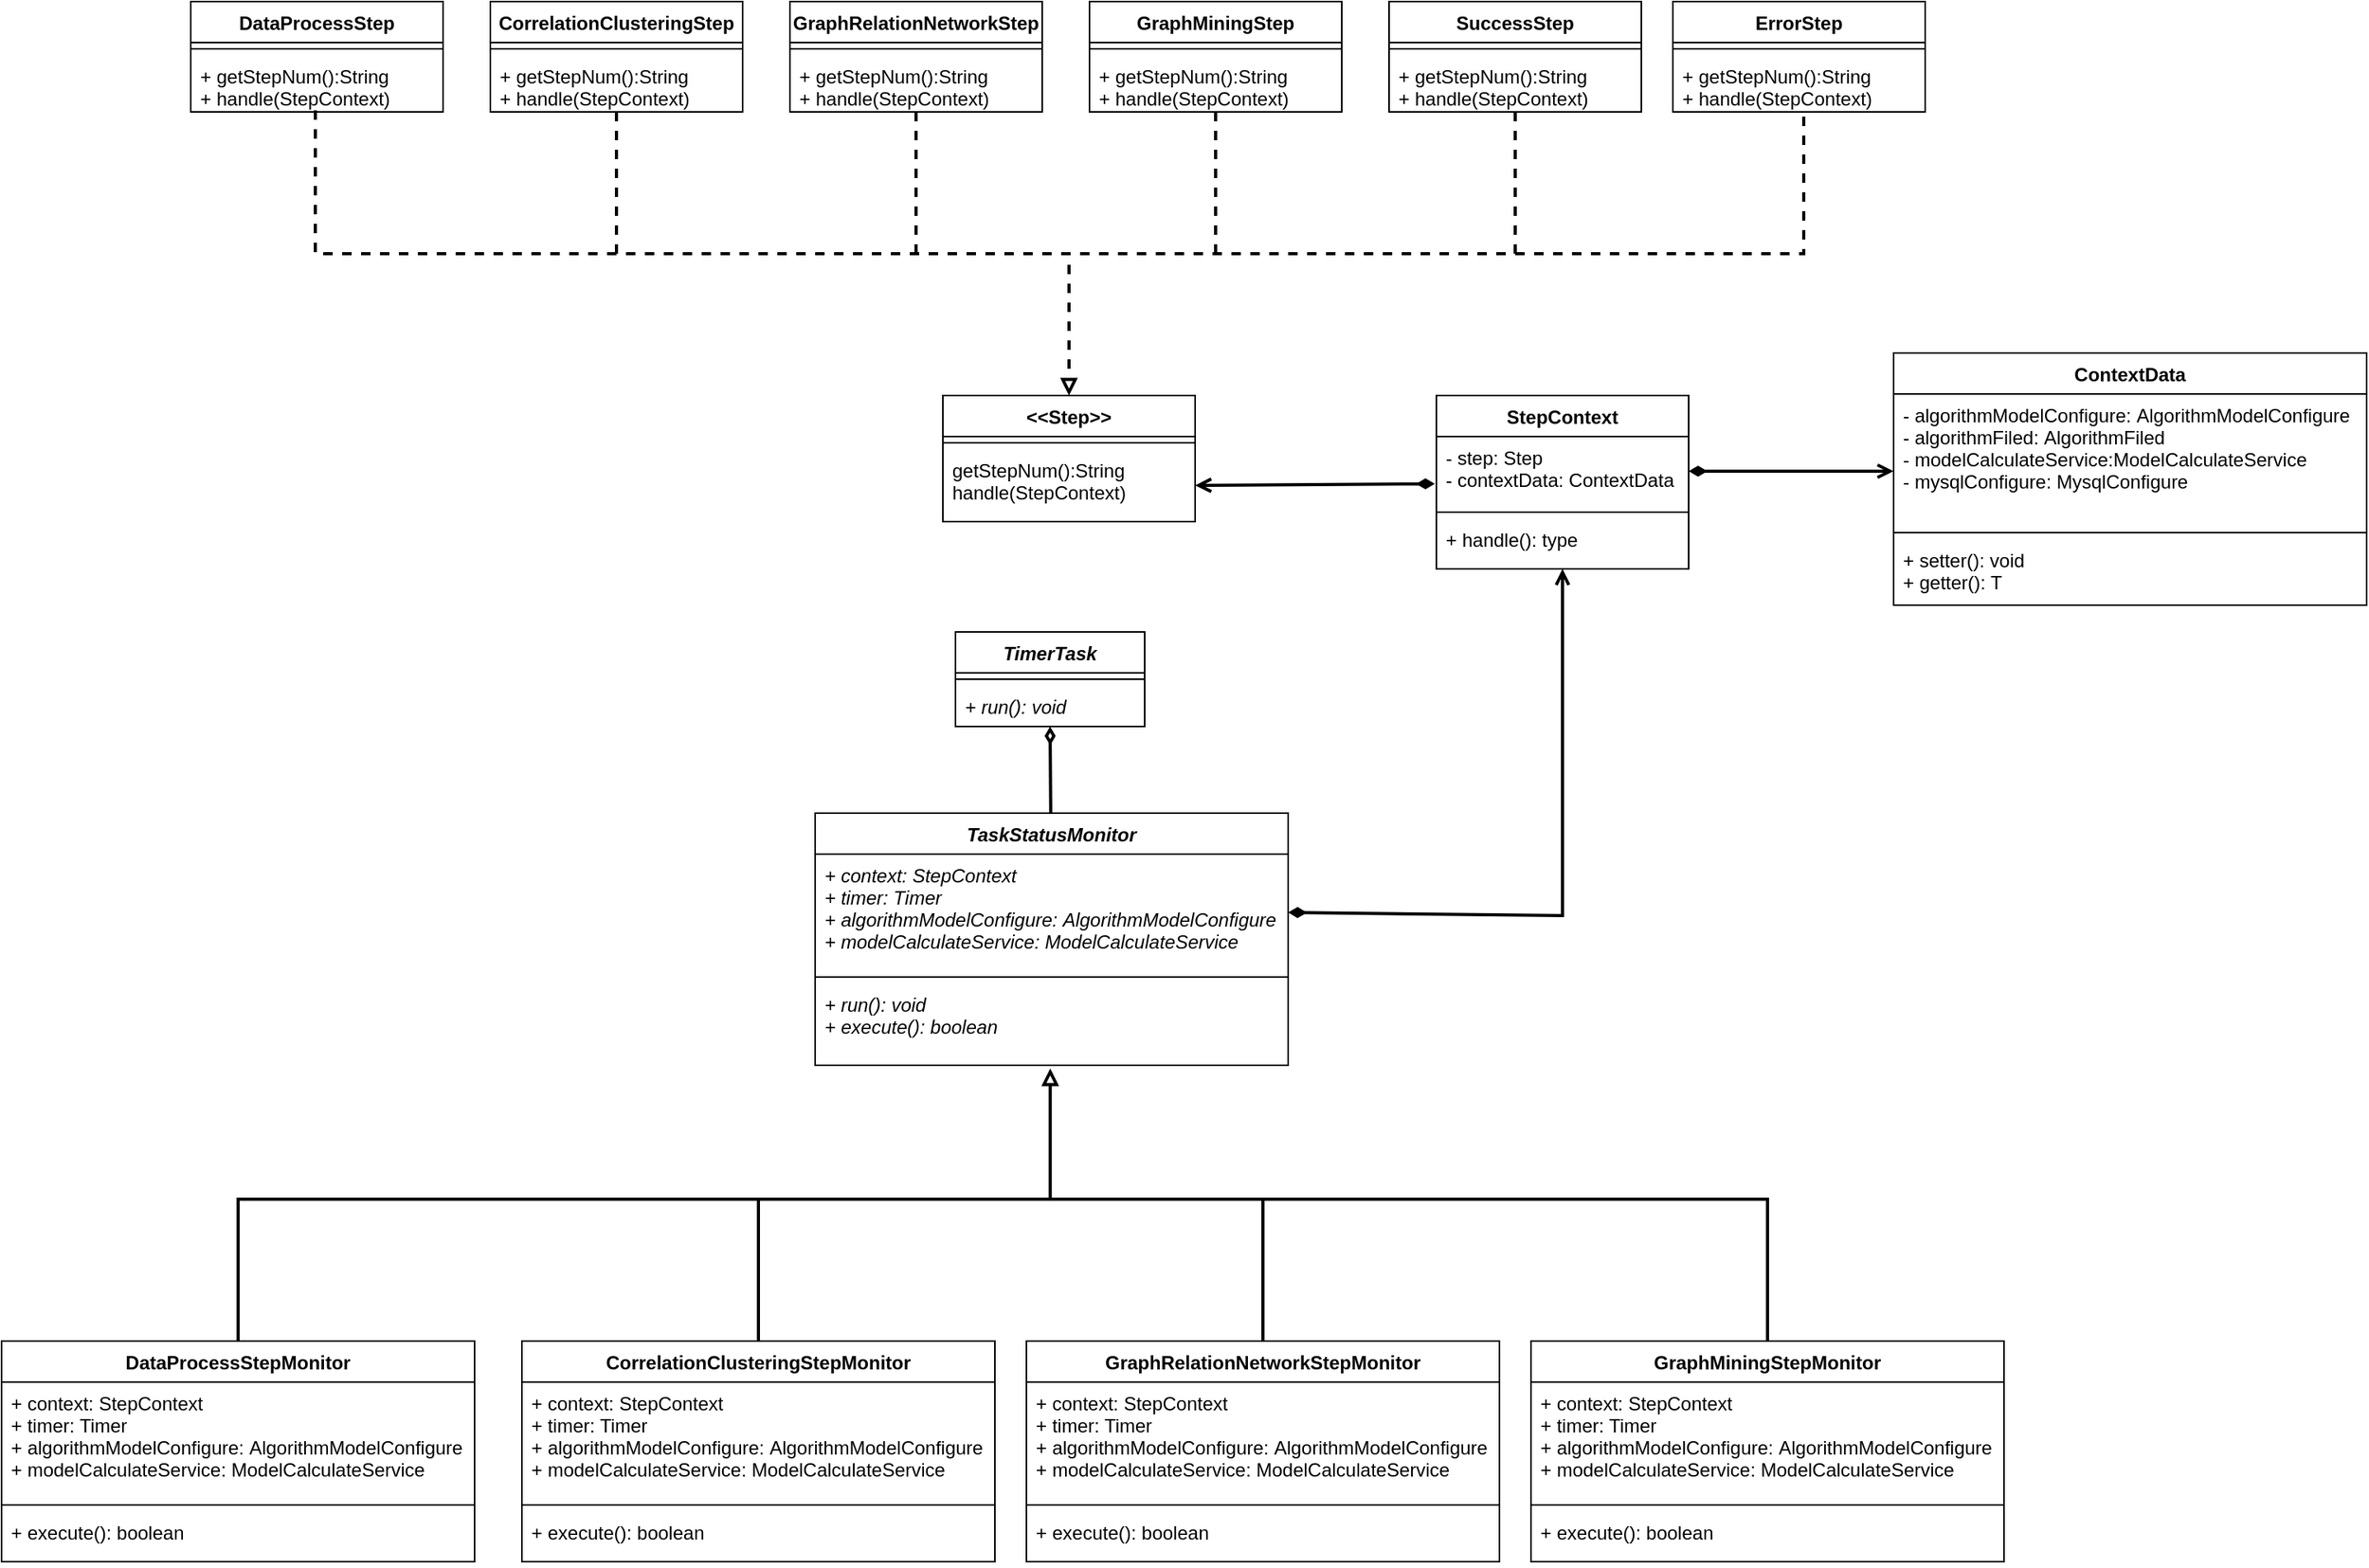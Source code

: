 <mxfile version="12.9.10" type="github">
  <diagram id="ph3XxWBlIqE0YsDg1eXc" name="第 1 页">
    <mxGraphModel dx="1048" dy="645" grid="1" gridSize="10" guides="1" tooltips="1" connect="1" arrows="1" fold="1" page="1" pageScale="1" pageWidth="827" pageHeight="1169" math="0" shadow="0">
      <root>
        <mxCell id="0" />
        <mxCell id="1" parent="0" />
        <mxCell id="kDDkIxfXnOLRXiCmQ7ki-23" style="rounded=0;orthogonalLoop=1;jettySize=auto;html=1;entryX=0.5;entryY=0;entryDx=0;entryDy=0;dashed=1;endArrow=block;endFill=0;strokeWidth=2;exitX=0.494;exitY=0.972;exitDx=0;exitDy=0;exitPerimeter=0;edgeStyle=orthogonalEdgeStyle;" parent="1" source="kDDkIxfXnOLRXiCmQ7ki-12" target="kDDkIxfXnOLRXiCmQ7ki-1" edge="1">
          <mxGeometry relative="1" as="geometry" />
        </mxCell>
        <mxCell id="kDDkIxfXnOLRXiCmQ7ki-33" style="rounded=0;orthogonalLoop=1;jettySize=auto;html=1;entryX=1;entryY=0.5;entryDx=0;entryDy=0;endArrow=open;endFill=0;exitX=-0.006;exitY=0.682;exitDx=0;exitDy=0;startArrow=diamondThin;startFill=1;strokeWidth=2;exitPerimeter=0;" parent="1" source="kDDkIxfXnOLRXiCmQ7ki-30" target="kDDkIxfXnOLRXiCmQ7ki-3" edge="1">
          <mxGeometry relative="1" as="geometry">
            <mxPoint x="1161" y="75" as="sourcePoint" />
            <mxPoint x="640" y="99" as="targetPoint" />
          </mxGeometry>
        </mxCell>
        <mxCell id="kDDkIxfXnOLRXiCmQ7ki-38" style="rounded=0;orthogonalLoop=1;jettySize=auto;html=1;entryX=0;entryY=0.583;entryDx=0;entryDy=0;startArrow=diamondThin;startFill=1;endArrow=open;endFill=0;strokeWidth=2;exitX=1;exitY=0.5;exitDx=0;exitDy=0;entryPerimeter=0;" parent="1" source="kDDkIxfXnOLRXiCmQ7ki-30" target="kDDkIxfXnOLRXiCmQ7ki-35" edge="1">
          <mxGeometry relative="1" as="geometry" />
        </mxCell>
        <mxCell id="Dc1GO12q0lPxtkca-TUX-17" style="edgeStyle=none;rounded=0;orthogonalLoop=1;jettySize=auto;html=1;entryX=0.5;entryY=1;entryDx=0;entryDy=0;startArrow=none;startFill=0;endArrow=diamondThin;endFill=0;strokeWidth=2;" edge="1" parent="1" source="Dc1GO12q0lPxtkca-TUX-13" target="Dc1GO12q0lPxtkca-TUX-1">
          <mxGeometry relative="1" as="geometry" />
        </mxCell>
        <mxCell id="kDDkIxfXnOLRXiCmQ7ki-10" value="DataProcessStep" style="swimlane;fontStyle=1;align=center;verticalAlign=top;childLayout=stackLayout;horizontal=1;startSize=26;horizontalStack=0;resizeParent=1;resizeParentMax=0;resizeLast=0;collapsible=1;marginBottom=0;" parent="1" vertex="1">
          <mxGeometry x="190" y="60" width="160" height="70" as="geometry" />
        </mxCell>
        <mxCell id="kDDkIxfXnOLRXiCmQ7ki-11" value="" style="line;strokeWidth=1;fillColor=none;align=left;verticalAlign=middle;spacingTop=-1;spacingLeft=3;spacingRight=3;rotatable=0;labelPosition=right;points=[];portConstraint=eastwest;" parent="kDDkIxfXnOLRXiCmQ7ki-10" vertex="1">
          <mxGeometry y="26" width="160" height="8" as="geometry" />
        </mxCell>
        <mxCell id="kDDkIxfXnOLRXiCmQ7ki-12" value="+ getStepNum():String&#xa;+ handle(StepContext)" style="text;strokeColor=none;fillColor=none;align=left;verticalAlign=top;spacingLeft=4;spacingRight=4;overflow=hidden;rotatable=0;points=[[0,0.5],[1,0.5]];portConstraint=eastwest;" parent="kDDkIxfXnOLRXiCmQ7ki-10" vertex="1">
          <mxGeometry y="34" width="160" height="36" as="geometry" />
        </mxCell>
        <mxCell id="Dc1GO12q0lPxtkca-TUX-45" style="edgeStyle=orthogonalEdgeStyle;rounded=0;orthogonalLoop=1;jettySize=auto;html=1;dashed=1;startArrow=none;startFill=0;endArrow=none;endFill=0;strokeWidth=2;" edge="1" parent="1" source="kDDkIxfXnOLRXiCmQ7ki-13">
          <mxGeometry relative="1" as="geometry">
            <mxPoint x="460" y="220" as="targetPoint" />
          </mxGeometry>
        </mxCell>
        <mxCell id="kDDkIxfXnOLRXiCmQ7ki-13" value="CorrelationClusteringStep" style="swimlane;fontStyle=1;align=center;verticalAlign=top;childLayout=stackLayout;horizontal=1;startSize=26;horizontalStack=0;resizeParent=1;resizeParentMax=0;resizeLast=0;collapsible=1;marginBottom=0;" parent="1" vertex="1">
          <mxGeometry x="380" y="60" width="160" height="70" as="geometry" />
        </mxCell>
        <mxCell id="kDDkIxfXnOLRXiCmQ7ki-14" value="" style="line;strokeWidth=1;fillColor=none;align=left;verticalAlign=middle;spacingTop=-1;spacingLeft=3;spacingRight=3;rotatable=0;labelPosition=right;points=[];portConstraint=eastwest;" parent="kDDkIxfXnOLRXiCmQ7ki-13" vertex="1">
          <mxGeometry y="26" width="160" height="8" as="geometry" />
        </mxCell>
        <mxCell id="kDDkIxfXnOLRXiCmQ7ki-15" value="+ getStepNum():String&#xa;+ handle(StepContext)" style="text;strokeColor=none;fillColor=none;align=left;verticalAlign=top;spacingLeft=4;spacingRight=4;overflow=hidden;rotatable=0;points=[[0,0.5],[1,0.5]];portConstraint=eastwest;" parent="kDDkIxfXnOLRXiCmQ7ki-13" vertex="1">
          <mxGeometry y="34" width="160" height="36" as="geometry" />
        </mxCell>
        <mxCell id="Dc1GO12q0lPxtkca-TUX-44" style="edgeStyle=orthogonalEdgeStyle;rounded=0;orthogonalLoop=1;jettySize=auto;html=1;startArrow=none;startFill=0;endArrow=none;endFill=0;strokeWidth=2;dashed=1;" edge="1" parent="1" source="kDDkIxfXnOLRXiCmQ7ki-4">
          <mxGeometry relative="1" as="geometry">
            <mxPoint x="650" y="220" as="targetPoint" />
          </mxGeometry>
        </mxCell>
        <mxCell id="kDDkIxfXnOLRXiCmQ7ki-4" value="GraphRelationNetworkStep" style="swimlane;fontStyle=1;align=center;verticalAlign=top;childLayout=stackLayout;horizontal=1;startSize=26;horizontalStack=0;resizeParent=1;resizeParentMax=0;resizeLast=0;collapsible=1;marginBottom=0;" parent="1" vertex="1">
          <mxGeometry x="570" y="60" width="160" height="70" as="geometry" />
        </mxCell>
        <mxCell id="kDDkIxfXnOLRXiCmQ7ki-5" value="" style="line;strokeWidth=1;fillColor=none;align=left;verticalAlign=middle;spacingTop=-1;spacingLeft=3;spacingRight=3;rotatable=0;labelPosition=right;points=[];portConstraint=eastwest;" parent="kDDkIxfXnOLRXiCmQ7ki-4" vertex="1">
          <mxGeometry y="26" width="160" height="8" as="geometry" />
        </mxCell>
        <mxCell id="kDDkIxfXnOLRXiCmQ7ki-6" value="+ getStepNum():String&#xa;+ handle(StepContext)" style="text;strokeColor=none;fillColor=none;align=left;verticalAlign=top;spacingLeft=4;spacingRight=4;overflow=hidden;rotatable=0;points=[[0,0.5],[1,0.5]];portConstraint=eastwest;" parent="kDDkIxfXnOLRXiCmQ7ki-4" vertex="1">
          <mxGeometry y="34" width="160" height="36" as="geometry" />
        </mxCell>
        <mxCell id="Dc1GO12q0lPxtkca-TUX-46" style="edgeStyle=orthogonalEdgeStyle;rounded=0;orthogonalLoop=1;jettySize=auto;html=1;dashed=1;startArrow=none;startFill=0;endArrow=none;endFill=0;strokeWidth=2;" edge="1" parent="1" source="kDDkIxfXnOLRXiCmQ7ki-16">
          <mxGeometry relative="1" as="geometry">
            <mxPoint x="840" y="220" as="targetPoint" />
          </mxGeometry>
        </mxCell>
        <mxCell id="kDDkIxfXnOLRXiCmQ7ki-16" value="GraphMiningStep" style="swimlane;fontStyle=1;align=center;verticalAlign=top;childLayout=stackLayout;horizontal=1;startSize=26;horizontalStack=0;resizeParent=1;resizeParentMax=0;resizeLast=0;collapsible=1;marginBottom=0;" parent="1" vertex="1">
          <mxGeometry x="760" y="60" width="160" height="70" as="geometry" />
        </mxCell>
        <mxCell id="kDDkIxfXnOLRXiCmQ7ki-17" value="" style="line;strokeWidth=1;fillColor=none;align=left;verticalAlign=middle;spacingTop=-1;spacingLeft=3;spacingRight=3;rotatable=0;labelPosition=right;points=[];portConstraint=eastwest;" parent="kDDkIxfXnOLRXiCmQ7ki-16" vertex="1">
          <mxGeometry y="26" width="160" height="8" as="geometry" />
        </mxCell>
        <mxCell id="kDDkIxfXnOLRXiCmQ7ki-18" value="+ getStepNum():String&#xa;+ handle(StepContext)" style="text;strokeColor=none;fillColor=none;align=left;verticalAlign=top;spacingLeft=4;spacingRight=4;overflow=hidden;rotatable=0;points=[[0,0.5],[1,0.5]];portConstraint=eastwest;" parent="kDDkIxfXnOLRXiCmQ7ki-16" vertex="1">
          <mxGeometry y="34" width="160" height="36" as="geometry" />
        </mxCell>
        <mxCell id="Dc1GO12q0lPxtkca-TUX-47" style="edgeStyle=orthogonalEdgeStyle;rounded=0;orthogonalLoop=1;jettySize=auto;html=1;dashed=1;startArrow=none;startFill=0;endArrow=none;endFill=0;strokeWidth=2;" edge="1" parent="1" source="kDDkIxfXnOLRXiCmQ7ki-7">
          <mxGeometry relative="1" as="geometry">
            <mxPoint x="1030" y="220" as="targetPoint" />
          </mxGeometry>
        </mxCell>
        <mxCell id="kDDkIxfXnOLRXiCmQ7ki-7" value="SuccessStep" style="swimlane;fontStyle=1;align=center;verticalAlign=top;childLayout=stackLayout;horizontal=1;startSize=26;horizontalStack=0;resizeParent=1;resizeParentMax=0;resizeLast=0;collapsible=1;marginBottom=0;" parent="1" vertex="1">
          <mxGeometry x="950" y="60" width="160" height="70" as="geometry" />
        </mxCell>
        <mxCell id="kDDkIxfXnOLRXiCmQ7ki-8" value="" style="line;strokeWidth=1;fillColor=none;align=left;verticalAlign=middle;spacingTop=-1;spacingLeft=3;spacingRight=3;rotatable=0;labelPosition=right;points=[];portConstraint=eastwest;" parent="kDDkIxfXnOLRXiCmQ7ki-7" vertex="1">
          <mxGeometry y="26" width="160" height="8" as="geometry" />
        </mxCell>
        <mxCell id="kDDkIxfXnOLRXiCmQ7ki-9" value="+ getStepNum():String&#xa;+ handle(StepContext)" style="text;strokeColor=none;fillColor=none;align=left;verticalAlign=top;spacingLeft=4;spacingRight=4;overflow=hidden;rotatable=0;points=[[0,0.5],[1,0.5]];portConstraint=eastwest;" parent="kDDkIxfXnOLRXiCmQ7ki-7" vertex="1">
          <mxGeometry y="34" width="160" height="36" as="geometry" />
        </mxCell>
        <mxCell id="Dc1GO12q0lPxtkca-TUX-48" style="edgeStyle=orthogonalEdgeStyle;rounded=0;orthogonalLoop=1;jettySize=auto;html=1;dashed=1;startArrow=none;startFill=0;endArrow=none;endFill=0;strokeWidth=2;" edge="1" parent="1">
          <mxGeometry relative="1" as="geometry">
            <mxPoint x="750" y="220" as="targetPoint" />
            <mxPoint x="1213" y="133" as="sourcePoint" />
            <Array as="points">
              <mxPoint x="1213" y="220" />
            </Array>
          </mxGeometry>
        </mxCell>
        <mxCell id="kDDkIxfXnOLRXiCmQ7ki-20" value="ErrorStep" style="swimlane;fontStyle=1;align=center;verticalAlign=top;childLayout=stackLayout;horizontal=1;startSize=26;horizontalStack=0;resizeParent=1;resizeParentMax=0;resizeLast=0;collapsible=1;marginBottom=0;" parent="1" vertex="1">
          <mxGeometry x="1130" y="60" width="160" height="70" as="geometry" />
        </mxCell>
        <mxCell id="kDDkIxfXnOLRXiCmQ7ki-21" value="" style="line;strokeWidth=1;fillColor=none;align=left;verticalAlign=middle;spacingTop=-1;spacingLeft=3;spacingRight=3;rotatable=0;labelPosition=right;points=[];portConstraint=eastwest;" parent="kDDkIxfXnOLRXiCmQ7ki-20" vertex="1">
          <mxGeometry y="26" width="160" height="8" as="geometry" />
        </mxCell>
        <mxCell id="kDDkIxfXnOLRXiCmQ7ki-22" value="+ getStepNum():String&#xa;+ handle(StepContext)" style="text;strokeColor=none;fillColor=none;align=left;verticalAlign=top;spacingLeft=4;spacingRight=4;overflow=hidden;rotatable=0;points=[[0,0.5],[1,0.5]];portConstraint=eastwest;" parent="kDDkIxfXnOLRXiCmQ7ki-20" vertex="1">
          <mxGeometry y="34" width="160" height="36" as="geometry" />
        </mxCell>
        <mxCell id="kDDkIxfXnOLRXiCmQ7ki-1" value="&lt;&lt;Step&gt;&gt;" style="swimlane;fontStyle=1;align=center;verticalAlign=top;childLayout=stackLayout;horizontal=1;startSize=26;horizontalStack=0;resizeParent=1;resizeParentMax=0;resizeLast=0;collapsible=1;marginBottom=0;" parent="1" vertex="1">
          <mxGeometry x="667" y="310" width="160" height="80" as="geometry" />
        </mxCell>
        <mxCell id="kDDkIxfXnOLRXiCmQ7ki-2" value="" style="line;strokeWidth=1;fillColor=none;align=left;verticalAlign=middle;spacingTop=-1;spacingLeft=3;spacingRight=3;rotatable=0;labelPosition=right;points=[];portConstraint=eastwest;" parent="kDDkIxfXnOLRXiCmQ7ki-1" vertex="1">
          <mxGeometry y="26" width="160" height="8" as="geometry" />
        </mxCell>
        <mxCell id="kDDkIxfXnOLRXiCmQ7ki-3" value="getStepNum():String&#xa;handle(StepContext)" style="text;strokeColor=none;fillColor=none;align=left;verticalAlign=top;spacingLeft=4;spacingRight=4;overflow=hidden;rotatable=0;points=[[0,0.5],[1,0.5]];portConstraint=eastwest;" parent="kDDkIxfXnOLRXiCmQ7ki-1" vertex="1">
          <mxGeometry y="34" width="160" height="46" as="geometry" />
        </mxCell>
        <mxCell id="kDDkIxfXnOLRXiCmQ7ki-29" value="StepContext" style="swimlane;fontStyle=1;align=center;verticalAlign=top;childLayout=stackLayout;horizontal=1;startSize=26;horizontalStack=0;resizeParent=1;resizeParentMax=0;resizeLast=0;collapsible=1;marginBottom=0;" parent="1" vertex="1">
          <mxGeometry x="980" y="310" width="160" height="110" as="geometry" />
        </mxCell>
        <mxCell id="kDDkIxfXnOLRXiCmQ7ki-30" value="- step: Step&#xa;- contextData: ContextData" style="text;strokeColor=none;fillColor=none;align=left;verticalAlign=top;spacingLeft=4;spacingRight=4;overflow=hidden;rotatable=0;points=[[0,0.5],[1,0.5]];portConstraint=eastwest;" parent="kDDkIxfXnOLRXiCmQ7ki-29" vertex="1">
          <mxGeometry y="26" width="160" height="44" as="geometry" />
        </mxCell>
        <mxCell id="kDDkIxfXnOLRXiCmQ7ki-31" value="" style="line;strokeWidth=1;fillColor=none;align=left;verticalAlign=middle;spacingTop=-1;spacingLeft=3;spacingRight=3;rotatable=0;labelPosition=right;points=[];portConstraint=eastwest;" parent="kDDkIxfXnOLRXiCmQ7ki-29" vertex="1">
          <mxGeometry y="70" width="160" height="8" as="geometry" />
        </mxCell>
        <mxCell id="kDDkIxfXnOLRXiCmQ7ki-32" value="+ handle(): type" style="text;strokeColor=none;fillColor=none;align=left;verticalAlign=top;spacingLeft=4;spacingRight=4;overflow=hidden;rotatable=0;points=[[0,0.5],[1,0.5]];portConstraint=eastwest;" parent="kDDkIxfXnOLRXiCmQ7ki-29" vertex="1">
          <mxGeometry y="78" width="160" height="32" as="geometry" />
        </mxCell>
        <mxCell id="kDDkIxfXnOLRXiCmQ7ki-34" value="ContextData" style="swimlane;fontStyle=1;align=center;verticalAlign=top;childLayout=stackLayout;horizontal=1;startSize=26;horizontalStack=0;resizeParent=1;resizeParentMax=0;resizeLast=0;collapsible=1;marginBottom=0;" parent="1" vertex="1">
          <mxGeometry x="1270" y="283" width="300" height="160" as="geometry" />
        </mxCell>
        <mxCell id="kDDkIxfXnOLRXiCmQ7ki-35" value="- algorithmModelConfigure: AlgorithmModelConfigure&#xa;- algorithmFiled: AlgorithmFiled&#xa;- modelCalculateService:ModelCalculateService&#xa;- mysqlConfigure: MysqlConfigure" style="text;strokeColor=none;fillColor=none;align=left;verticalAlign=top;spacingLeft=4;spacingRight=4;overflow=hidden;rotatable=0;points=[[0,0.5],[1,0.5]];portConstraint=eastwest;" parent="kDDkIxfXnOLRXiCmQ7ki-34" vertex="1">
          <mxGeometry y="26" width="300" height="84" as="geometry" />
        </mxCell>
        <mxCell id="kDDkIxfXnOLRXiCmQ7ki-36" value="" style="line;strokeWidth=1;fillColor=none;align=left;verticalAlign=middle;spacingTop=-1;spacingLeft=3;spacingRight=3;rotatable=0;labelPosition=right;points=[];portConstraint=eastwest;" parent="kDDkIxfXnOLRXiCmQ7ki-34" vertex="1">
          <mxGeometry y="110" width="300" height="8" as="geometry" />
        </mxCell>
        <mxCell id="kDDkIxfXnOLRXiCmQ7ki-37" value="+ setter(): void&#xa;+ getter(): T" style="text;strokeColor=none;fillColor=none;align=left;verticalAlign=top;spacingLeft=4;spacingRight=4;overflow=hidden;rotatable=0;points=[[0,0.5],[1,0.5]];portConstraint=eastwest;" parent="kDDkIxfXnOLRXiCmQ7ki-34" vertex="1">
          <mxGeometry y="118" width="300" height="42" as="geometry" />
        </mxCell>
        <mxCell id="Dc1GO12q0lPxtkca-TUX-13" value="TaskStatusMonitor" style="swimlane;fontStyle=3;align=center;verticalAlign=top;childLayout=stackLayout;horizontal=1;startSize=26;horizontalStack=0;resizeParent=1;resizeParentMax=0;resizeLast=0;collapsible=1;marginBottom=0;" vertex="1" parent="1">
          <mxGeometry x="586" y="575" width="300" height="160" as="geometry" />
        </mxCell>
        <mxCell id="Dc1GO12q0lPxtkca-TUX-14" value="+ context: StepContext&#xa;+ timer: Timer&#xa;+ algorithmModelConfigure: AlgorithmModelConfigure&#xa;+ modelCalculateService: ModelCalculateService" style="text;strokeColor=none;fillColor=none;align=left;verticalAlign=top;spacingLeft=4;spacingRight=4;overflow=hidden;rotatable=0;points=[[0,0.5],[1,0.5]];portConstraint=eastwest;fontStyle=2" vertex="1" parent="Dc1GO12q0lPxtkca-TUX-13">
          <mxGeometry y="26" width="300" height="74" as="geometry" />
        </mxCell>
        <mxCell id="Dc1GO12q0lPxtkca-TUX-15" value="" style="line;strokeWidth=1;fillColor=none;align=left;verticalAlign=middle;spacingTop=-1;spacingLeft=3;spacingRight=3;rotatable=0;labelPosition=right;points=[];portConstraint=eastwest;" vertex="1" parent="Dc1GO12q0lPxtkca-TUX-13">
          <mxGeometry y="100" width="300" height="8" as="geometry" />
        </mxCell>
        <mxCell id="Dc1GO12q0lPxtkca-TUX-16" value="+ run(): void&#xa;+ execute(): boolean" style="text;strokeColor=none;fillColor=none;align=left;verticalAlign=top;spacingLeft=4;spacingRight=4;overflow=hidden;rotatable=0;points=[[0,0.5],[1,0.5]];portConstraint=eastwest;fontStyle=2" vertex="1" parent="Dc1GO12q0lPxtkca-TUX-13">
          <mxGeometry y="108" width="300" height="52" as="geometry" />
        </mxCell>
        <mxCell id="Dc1GO12q0lPxtkca-TUX-1" value="TimerTask" style="swimlane;fontStyle=3;align=center;verticalAlign=top;childLayout=stackLayout;horizontal=1;startSize=26;horizontalStack=0;resizeParent=1;resizeParentMax=0;resizeLast=0;collapsible=1;marginBottom=0;" vertex="1" parent="1">
          <mxGeometry x="675" y="460" width="120" height="60" as="geometry" />
        </mxCell>
        <mxCell id="Dc1GO12q0lPxtkca-TUX-3" value="" style="line;strokeWidth=1;fillColor=none;align=left;verticalAlign=middle;spacingTop=-1;spacingLeft=3;spacingRight=3;rotatable=0;labelPosition=right;points=[];portConstraint=eastwest;" vertex="1" parent="Dc1GO12q0lPxtkca-TUX-1">
          <mxGeometry y="26" width="120" height="8" as="geometry" />
        </mxCell>
        <mxCell id="Dc1GO12q0lPxtkca-TUX-4" value="+ run(): void" style="text;strokeColor=none;fillColor=none;align=left;verticalAlign=top;spacingLeft=4;spacingRight=4;overflow=hidden;rotatable=0;points=[[0,0.5],[1,0.5]];portConstraint=eastwest;fontStyle=2" vertex="1" parent="Dc1GO12q0lPxtkca-TUX-1">
          <mxGeometry y="34" width="120" height="26" as="geometry" />
        </mxCell>
        <mxCell id="Dc1GO12q0lPxtkca-TUX-23" style="edgeStyle=none;rounded=0;orthogonalLoop=1;jettySize=auto;html=1;entryX=0.5;entryY=1;entryDx=0;entryDy=0;entryPerimeter=0;startArrow=diamondThin;startFill=1;endArrow=open;endFill=0;strokeWidth=2;exitX=1;exitY=0.5;exitDx=0;exitDy=0;" edge="1" parent="1" source="Dc1GO12q0lPxtkca-TUX-14" target="kDDkIxfXnOLRXiCmQ7ki-32">
          <mxGeometry relative="1" as="geometry">
            <Array as="points">
              <mxPoint x="1060" y="640" />
            </Array>
          </mxGeometry>
        </mxCell>
        <mxCell id="Dc1GO12q0lPxtkca-TUX-39" style="edgeStyle=orthogonalEdgeStyle;rounded=0;orthogonalLoop=1;jettySize=auto;html=1;entryX=0.497;entryY=1.038;entryDx=0;entryDy=0;entryPerimeter=0;startArrow=none;startFill=0;endArrow=block;endFill=0;strokeWidth=2;" edge="1" parent="1" source="Dc1GO12q0lPxtkca-TUX-18" target="Dc1GO12q0lPxtkca-TUX-16">
          <mxGeometry relative="1" as="geometry">
            <Array as="points">
              <mxPoint x="220" y="820" />
              <mxPoint x="735" y="820" />
            </Array>
          </mxGeometry>
        </mxCell>
        <mxCell id="Dc1GO12q0lPxtkca-TUX-18" value="DataProcessStepMonitor" style="swimlane;fontStyle=1;align=center;verticalAlign=top;childLayout=stackLayout;horizontal=1;startSize=26;horizontalStack=0;resizeParent=1;resizeParentMax=0;resizeLast=0;collapsible=1;marginBottom=0;" vertex="1" parent="1">
          <mxGeometry x="70" y="910" width="300" height="140" as="geometry" />
        </mxCell>
        <mxCell id="Dc1GO12q0lPxtkca-TUX-19" value="+ context: StepContext&#xa;+ timer: Timer&#xa;+ algorithmModelConfigure: AlgorithmModelConfigure&#xa;+ modelCalculateService: ModelCalculateService" style="text;strokeColor=none;fillColor=none;align=left;verticalAlign=top;spacingLeft=4;spacingRight=4;overflow=hidden;rotatable=0;points=[[0,0.5],[1,0.5]];portConstraint=eastwest;" vertex="1" parent="Dc1GO12q0lPxtkca-TUX-18">
          <mxGeometry y="26" width="300" height="74" as="geometry" />
        </mxCell>
        <mxCell id="Dc1GO12q0lPxtkca-TUX-20" value="" style="line;strokeWidth=1;fillColor=none;align=left;verticalAlign=middle;spacingTop=-1;spacingLeft=3;spacingRight=3;rotatable=0;labelPosition=right;points=[];portConstraint=eastwest;" vertex="1" parent="Dc1GO12q0lPxtkca-TUX-18">
          <mxGeometry y="100" width="300" height="8" as="geometry" />
        </mxCell>
        <mxCell id="Dc1GO12q0lPxtkca-TUX-21" value="+ execute(): boolean" style="text;strokeColor=none;fillColor=none;align=left;verticalAlign=top;spacingLeft=4;spacingRight=4;overflow=hidden;rotatable=0;points=[[0,0.5],[1,0.5]];portConstraint=eastwest;" vertex="1" parent="Dc1GO12q0lPxtkca-TUX-18">
          <mxGeometry y="108" width="300" height="32" as="geometry" />
        </mxCell>
        <mxCell id="Dc1GO12q0lPxtkca-TUX-40" style="edgeStyle=orthogonalEdgeStyle;rounded=0;orthogonalLoop=1;jettySize=auto;html=1;startArrow=none;startFill=0;endArrow=none;endFill=0;strokeWidth=2;exitX=0.5;exitY=0;exitDx=0;exitDy=0;" edge="1" parent="1" source="Dc1GO12q0lPxtkca-TUX-25">
          <mxGeometry relative="1" as="geometry">
            <mxPoint x="730" y="820" as="targetPoint" />
            <Array as="points">
              <mxPoint x="550" y="820" />
            </Array>
          </mxGeometry>
        </mxCell>
        <mxCell id="Dc1GO12q0lPxtkca-TUX-25" value="CorrelationClusteringStepMonitor" style="swimlane;fontStyle=1;align=center;verticalAlign=top;childLayout=stackLayout;horizontal=1;startSize=26;horizontalStack=0;resizeParent=1;resizeParentMax=0;resizeLast=0;collapsible=1;marginBottom=0;" vertex="1" parent="1">
          <mxGeometry x="400" y="910" width="300" height="140" as="geometry" />
        </mxCell>
        <mxCell id="Dc1GO12q0lPxtkca-TUX-26" value="+ context: StepContext&#xa;+ timer: Timer&#xa;+ algorithmModelConfigure: AlgorithmModelConfigure&#xa;+ modelCalculateService: ModelCalculateService" style="text;strokeColor=none;fillColor=none;align=left;verticalAlign=top;spacingLeft=4;spacingRight=4;overflow=hidden;rotatable=0;points=[[0,0.5],[1,0.5]];portConstraint=eastwest;" vertex="1" parent="Dc1GO12q0lPxtkca-TUX-25">
          <mxGeometry y="26" width="300" height="74" as="geometry" />
        </mxCell>
        <mxCell id="Dc1GO12q0lPxtkca-TUX-27" value="" style="line;strokeWidth=1;fillColor=none;align=left;verticalAlign=middle;spacingTop=-1;spacingLeft=3;spacingRight=3;rotatable=0;labelPosition=right;points=[];portConstraint=eastwest;" vertex="1" parent="Dc1GO12q0lPxtkca-TUX-25">
          <mxGeometry y="100" width="300" height="8" as="geometry" />
        </mxCell>
        <mxCell id="Dc1GO12q0lPxtkca-TUX-28" value="+ execute(): boolean" style="text;strokeColor=none;fillColor=none;align=left;verticalAlign=top;spacingLeft=4;spacingRight=4;overflow=hidden;rotatable=0;points=[[0,0.5],[1,0.5]];portConstraint=eastwest;" vertex="1" parent="Dc1GO12q0lPxtkca-TUX-25">
          <mxGeometry y="108" width="300" height="32" as="geometry" />
        </mxCell>
        <mxCell id="Dc1GO12q0lPxtkca-TUX-41" style="edgeStyle=orthogonalEdgeStyle;rounded=0;orthogonalLoop=1;jettySize=auto;html=1;startArrow=none;startFill=0;endArrow=none;endFill=0;strokeWidth=2;" edge="1" parent="1" source="Dc1GO12q0lPxtkca-TUX-31">
          <mxGeometry relative="1" as="geometry">
            <mxPoint x="720" y="820" as="targetPoint" />
            <Array as="points">
              <mxPoint x="870" y="820" />
            </Array>
          </mxGeometry>
        </mxCell>
        <mxCell id="Dc1GO12q0lPxtkca-TUX-31" value="GraphRelationNetworkStepMonitor" style="swimlane;fontStyle=1;align=center;verticalAlign=top;childLayout=stackLayout;horizontal=1;startSize=26;horizontalStack=0;resizeParent=1;resizeParentMax=0;resizeLast=0;collapsible=1;marginBottom=0;" vertex="1" parent="1">
          <mxGeometry x="720" y="910" width="300" height="140" as="geometry" />
        </mxCell>
        <mxCell id="Dc1GO12q0lPxtkca-TUX-32" value="+ context: StepContext&#xa;+ timer: Timer&#xa;+ algorithmModelConfigure: AlgorithmModelConfigure&#xa;+ modelCalculateService: ModelCalculateService" style="text;strokeColor=none;fillColor=none;align=left;verticalAlign=top;spacingLeft=4;spacingRight=4;overflow=hidden;rotatable=0;points=[[0,0.5],[1,0.5]];portConstraint=eastwest;" vertex="1" parent="Dc1GO12q0lPxtkca-TUX-31">
          <mxGeometry y="26" width="300" height="74" as="geometry" />
        </mxCell>
        <mxCell id="Dc1GO12q0lPxtkca-TUX-33" value="" style="line;strokeWidth=1;fillColor=none;align=left;verticalAlign=middle;spacingTop=-1;spacingLeft=3;spacingRight=3;rotatable=0;labelPosition=right;points=[];portConstraint=eastwest;" vertex="1" parent="Dc1GO12q0lPxtkca-TUX-31">
          <mxGeometry y="100" width="300" height="8" as="geometry" />
        </mxCell>
        <mxCell id="Dc1GO12q0lPxtkca-TUX-34" value="+ execute(): boolean" style="text;strokeColor=none;fillColor=none;align=left;verticalAlign=top;spacingLeft=4;spacingRight=4;overflow=hidden;rotatable=0;points=[[0,0.5],[1,0.5]];portConstraint=eastwest;" vertex="1" parent="Dc1GO12q0lPxtkca-TUX-31">
          <mxGeometry y="108" width="300" height="32" as="geometry" />
        </mxCell>
        <mxCell id="Dc1GO12q0lPxtkca-TUX-42" style="edgeStyle=orthogonalEdgeStyle;rounded=0;orthogonalLoop=1;jettySize=auto;html=1;startArrow=none;startFill=0;endArrow=none;endFill=0;strokeWidth=2;exitX=0.5;exitY=0;exitDx=0;exitDy=0;" edge="1" parent="1" source="Dc1GO12q0lPxtkca-TUX-35">
          <mxGeometry relative="1" as="geometry">
            <mxPoint x="870" y="820" as="targetPoint" />
            <Array as="points">
              <mxPoint x="1190" y="820" />
            </Array>
          </mxGeometry>
        </mxCell>
        <mxCell id="Dc1GO12q0lPxtkca-TUX-35" value="GraphMiningStepMonitor" style="swimlane;fontStyle=1;align=center;verticalAlign=top;childLayout=stackLayout;horizontal=1;startSize=26;horizontalStack=0;resizeParent=1;resizeParentMax=0;resizeLast=0;collapsible=1;marginBottom=0;" vertex="1" parent="1">
          <mxGeometry x="1040" y="910" width="300" height="140" as="geometry" />
        </mxCell>
        <mxCell id="Dc1GO12q0lPxtkca-TUX-36" value="+ context: StepContext&#xa;+ timer: Timer&#xa;+ algorithmModelConfigure: AlgorithmModelConfigure&#xa;+ modelCalculateService: ModelCalculateService" style="text;strokeColor=none;fillColor=none;align=left;verticalAlign=top;spacingLeft=4;spacingRight=4;overflow=hidden;rotatable=0;points=[[0,0.5],[1,0.5]];portConstraint=eastwest;" vertex="1" parent="Dc1GO12q0lPxtkca-TUX-35">
          <mxGeometry y="26" width="300" height="74" as="geometry" />
        </mxCell>
        <mxCell id="Dc1GO12q0lPxtkca-TUX-37" value="" style="line;strokeWidth=1;fillColor=none;align=left;verticalAlign=middle;spacingTop=-1;spacingLeft=3;spacingRight=3;rotatable=0;labelPosition=right;points=[];portConstraint=eastwest;" vertex="1" parent="Dc1GO12q0lPxtkca-TUX-35">
          <mxGeometry y="100" width="300" height="8" as="geometry" />
        </mxCell>
        <mxCell id="Dc1GO12q0lPxtkca-TUX-38" value="+ execute(): boolean" style="text;strokeColor=none;fillColor=none;align=left;verticalAlign=top;spacingLeft=4;spacingRight=4;overflow=hidden;rotatable=0;points=[[0,0.5],[1,0.5]];portConstraint=eastwest;" vertex="1" parent="Dc1GO12q0lPxtkca-TUX-35">
          <mxGeometry y="108" width="300" height="32" as="geometry" />
        </mxCell>
      </root>
    </mxGraphModel>
  </diagram>
</mxfile>
